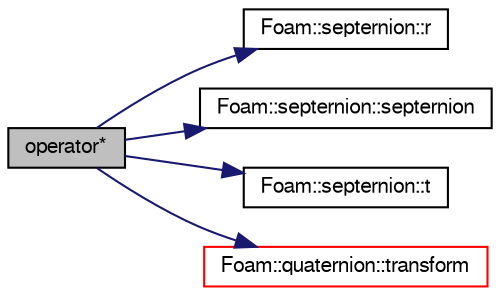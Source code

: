 digraph "operator*"
{
  bgcolor="transparent";
  edge [fontname="FreeSans",fontsize="10",labelfontname="FreeSans",labelfontsize="10"];
  node [fontname="FreeSans",fontsize="10",shape=record];
  rankdir="LR";
  Node124969 [label="operator*",height=0.2,width=0.4,color="black", fillcolor="grey75", style="filled", fontcolor="black"];
  Node124969 -> Node124970 [color="midnightblue",fontsize="10",style="solid",fontname="FreeSans"];
  Node124970 [label="Foam::septernion::r",height=0.2,width=0.4,color="black",URL="$a28182.html#a3f654a0f851ca1874a91504ca2e31ba4"];
  Node124969 -> Node124971 [color="midnightblue",fontsize="10",style="solid",fontname="FreeSans"];
  Node124971 [label="Foam::septernion::septernion",height=0.2,width=0.4,color="black",URL="$a28182.html#ab15a66f0258e115ba50165b7a707eece",tooltip="Construct null. "];
  Node124969 -> Node124972 [color="midnightblue",fontsize="10",style="solid",fontname="FreeSans"];
  Node124972 [label="Foam::septernion::t",height=0.2,width=0.4,color="black",URL="$a28182.html#ac90b4495e032d0efeb603179edc4cb8c"];
  Node124969 -> Node124973 [color="midnightblue",fontsize="10",style="solid",fontname="FreeSans"];
  Node124973 [label="Foam::quaternion::transform",height=0.2,width=0.4,color="red",URL="$a28130.html#a9238fc61b8fc08c41a1f1be6cc31b3e0",tooltip="Rotate the given vector. "];
}
